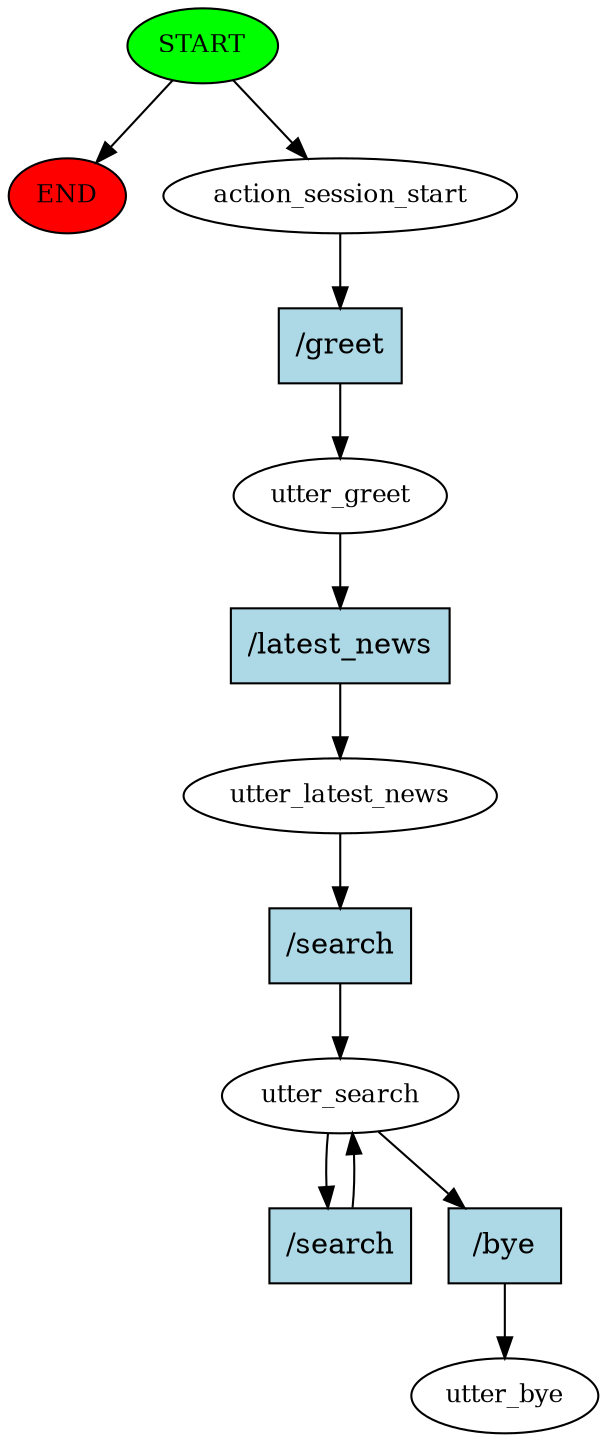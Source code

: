 digraph  {
0 [class="start active", fillcolor=green, fontsize=12, label=START, style=filled];
"-1" [class=end, fillcolor=red, fontsize=12, label=END, style=filled];
1 [class=active, fontsize=12, label=action_session_start];
2 [class=active, fontsize=12, label=utter_greet];
3 [class=active, fontsize=12, label=utter_latest_news];
4 [class=active, fontsize=12, label=utter_search];
7 [class="dashed active", fontsize=12, label=utter_bye];
8 [class="intent active", fillcolor=lightblue, label="/greet", shape=rect, style=filled];
9 [class="intent active", fillcolor=lightblue, label="/latest_news", shape=rect, style=filled];
10 [class="intent active", fillcolor=lightblue, label="/search", shape=rect, style=filled];
11 [class="intent active", fillcolor=lightblue, label="/search", shape=rect, style=filled];
12 [class="intent active", fillcolor=lightblue, label="/bye", shape=rect, style=filled];
0 -> "-1"  [class="", key=NONE, label=""];
0 -> 1  [class=active, key=NONE, label=""];
1 -> 8  [class=active, key=0];
2 -> 9  [class=active, key=0];
3 -> 10  [class=active, key=0];
4 -> 11  [class=active, key=0];
4 -> 12  [class=active, key=0];
8 -> 2  [class=active, key=0];
9 -> 3  [class=active, key=0];
10 -> 4  [class=active, key=0];
11 -> 4  [class=active, key=0];
12 -> 7  [class=active, key=0];
}
